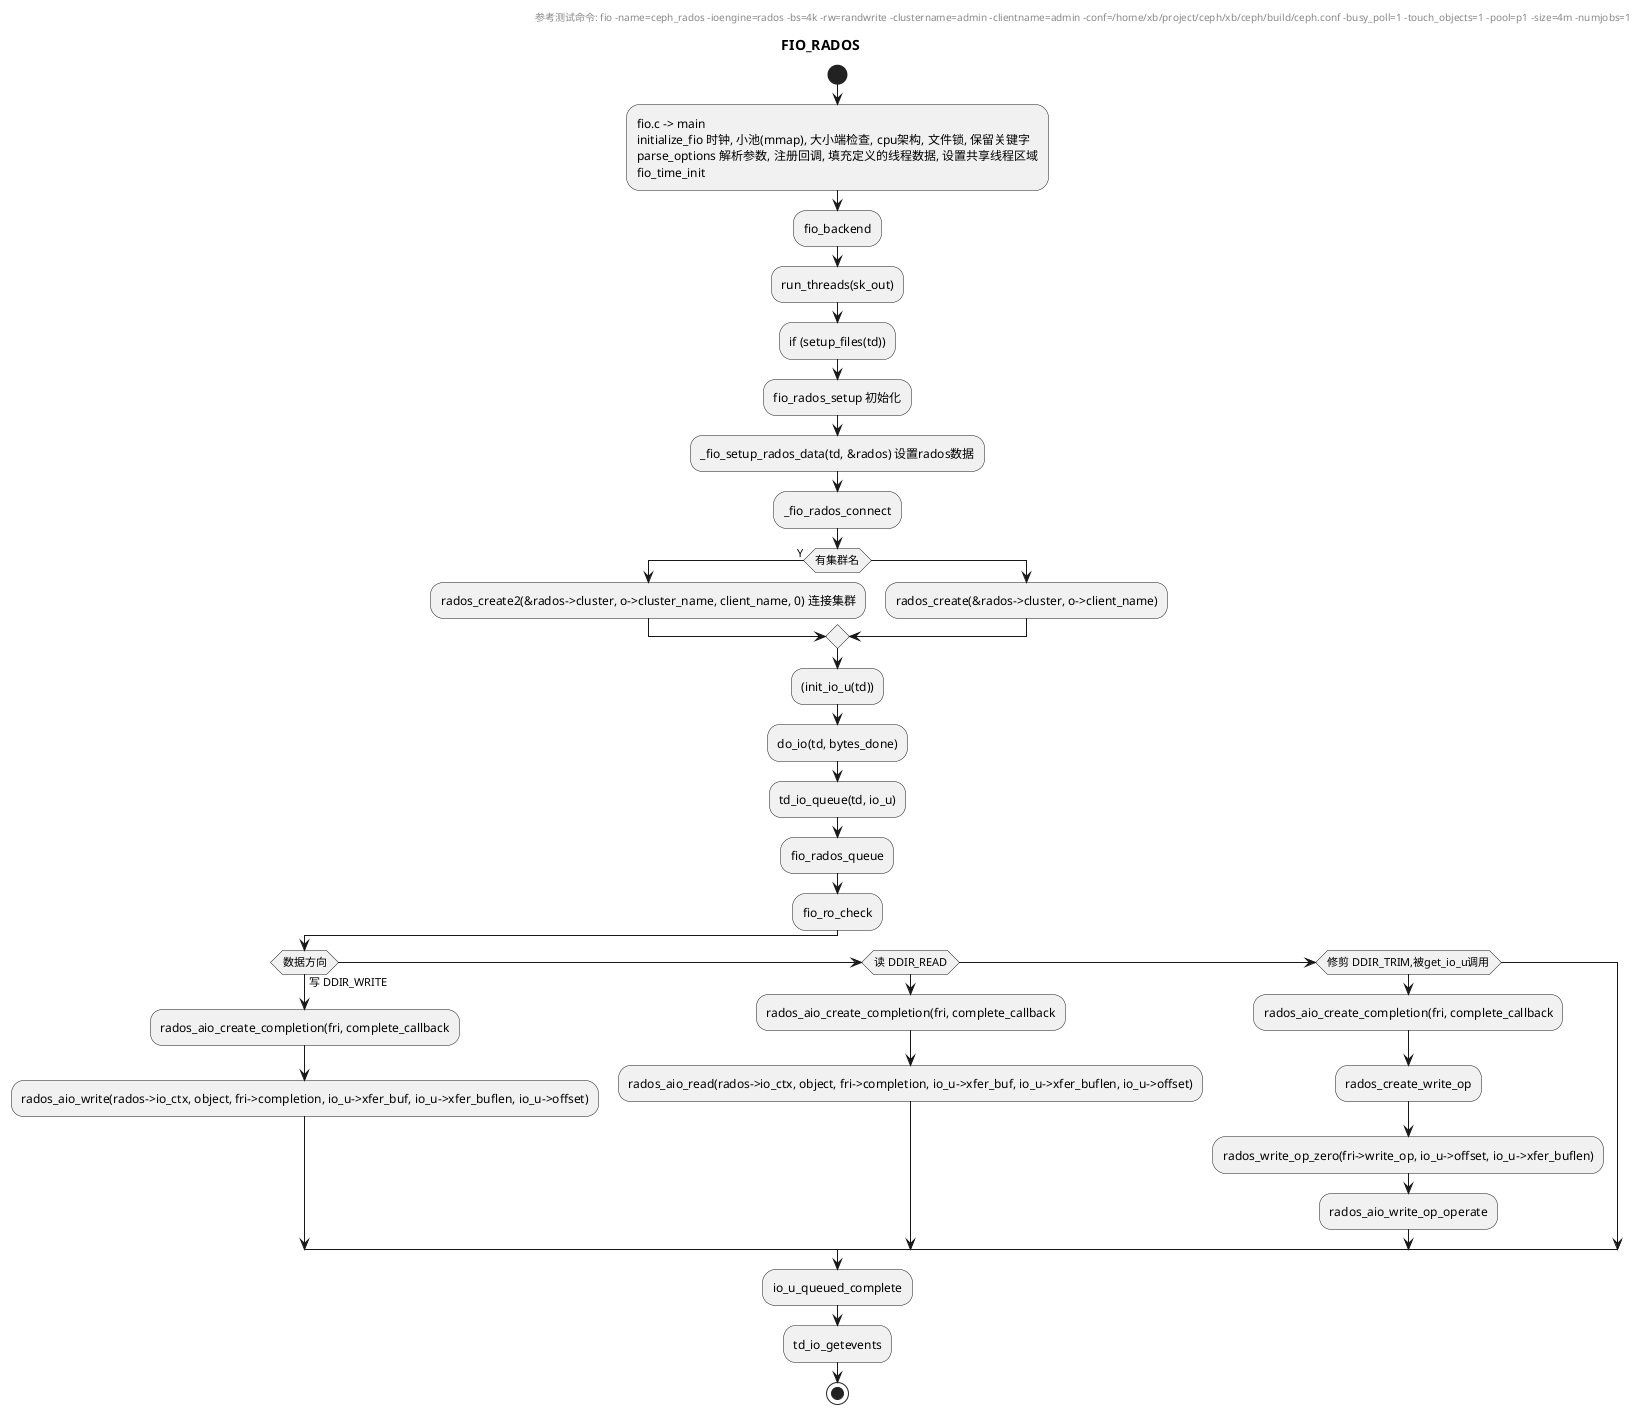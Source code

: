 '在线渲染: https://www.planttext.com/'
'使用文档: https://plantuml.com/zh/sequence-diagram'

'fio_rados 命令行参数: https://fio.readthedocs.io/en/latest/fio_doc.html, 或查看参考配置:fio_rado 参考配置, https://blog.csdn.net/DeamonXiao/article/details/120879653, fio源码解读测试: https://blog.csdn.net/weixin_38428439/article/details/121642171, '



@startuml

title FIO_RADOS
header 参考测试命令: fio -name=ceph_rados -ioengine=rados -bs=4k -rw=randwrite -clustername=admin -clientname=admin -conf=/home/xb/project/ceph/xb/ceph/build/ceph.conf -busy_poll=1 -touch_objects=1 -pool=p1 -size=4m -numjobs=1




start

:fio.c -> main
initialize_fio 时钟, 小池(mmap), 大小端检查, cpu架构, 文件锁, 保留关键字
parse_options 解析参数, 注册回调, 填充定义的线程数据, 设置共享线程区域
fio_time_init;

:fio_backend;
:run_threads(sk_out);
:if (setup_files(td));
:fio_rados_setup 初始化;
:_fio_setup_rados_data(td, &rados) 设置rados数据;
:_fio_rados_connect;

if (有集群名) then(Y)
  :rados_create2(&rados->cluster, o->cluster_name, client_name, 0) 连接集群;
else
  :rados_create(&rados->cluster, o->client_name); 
endif

:(init_io_u(td));
:do_io(td, bytes_done);
:td_io_queue(td, io_u);
:fio_rados_queue;
:fio_ro_check;


if (数据方向) then(写 DDIR_WRITE)
  :rados_aio_create_completion(fri, complete_callback;
  :rados_aio_write(rados->io_ctx, object, fri->completion, io_u->xfer_buf, io_u->xfer_buflen, io_u->offset);
elseif (读 DDIR_READ)
  :rados_aio_create_completion(fri, complete_callback;
  :rados_aio_read(rados->io_ctx, object, fri->completion, io_u->xfer_buf, io_u->xfer_buflen, io_u->offset);
elseif (修剪 DDIR_TRIM,被get_io_u调用)
  :rados_aio_create_completion(fri, complete_callback;
  :rados_create_write_op;
  :rados_write_op_zero(fri->write_op, io_u->offset, io_u->xfer_buflen);
  :rados_aio_write_op_operate;
endif

:io_u_queued_complete;
:td_io_getevents;


stop

@enduml
